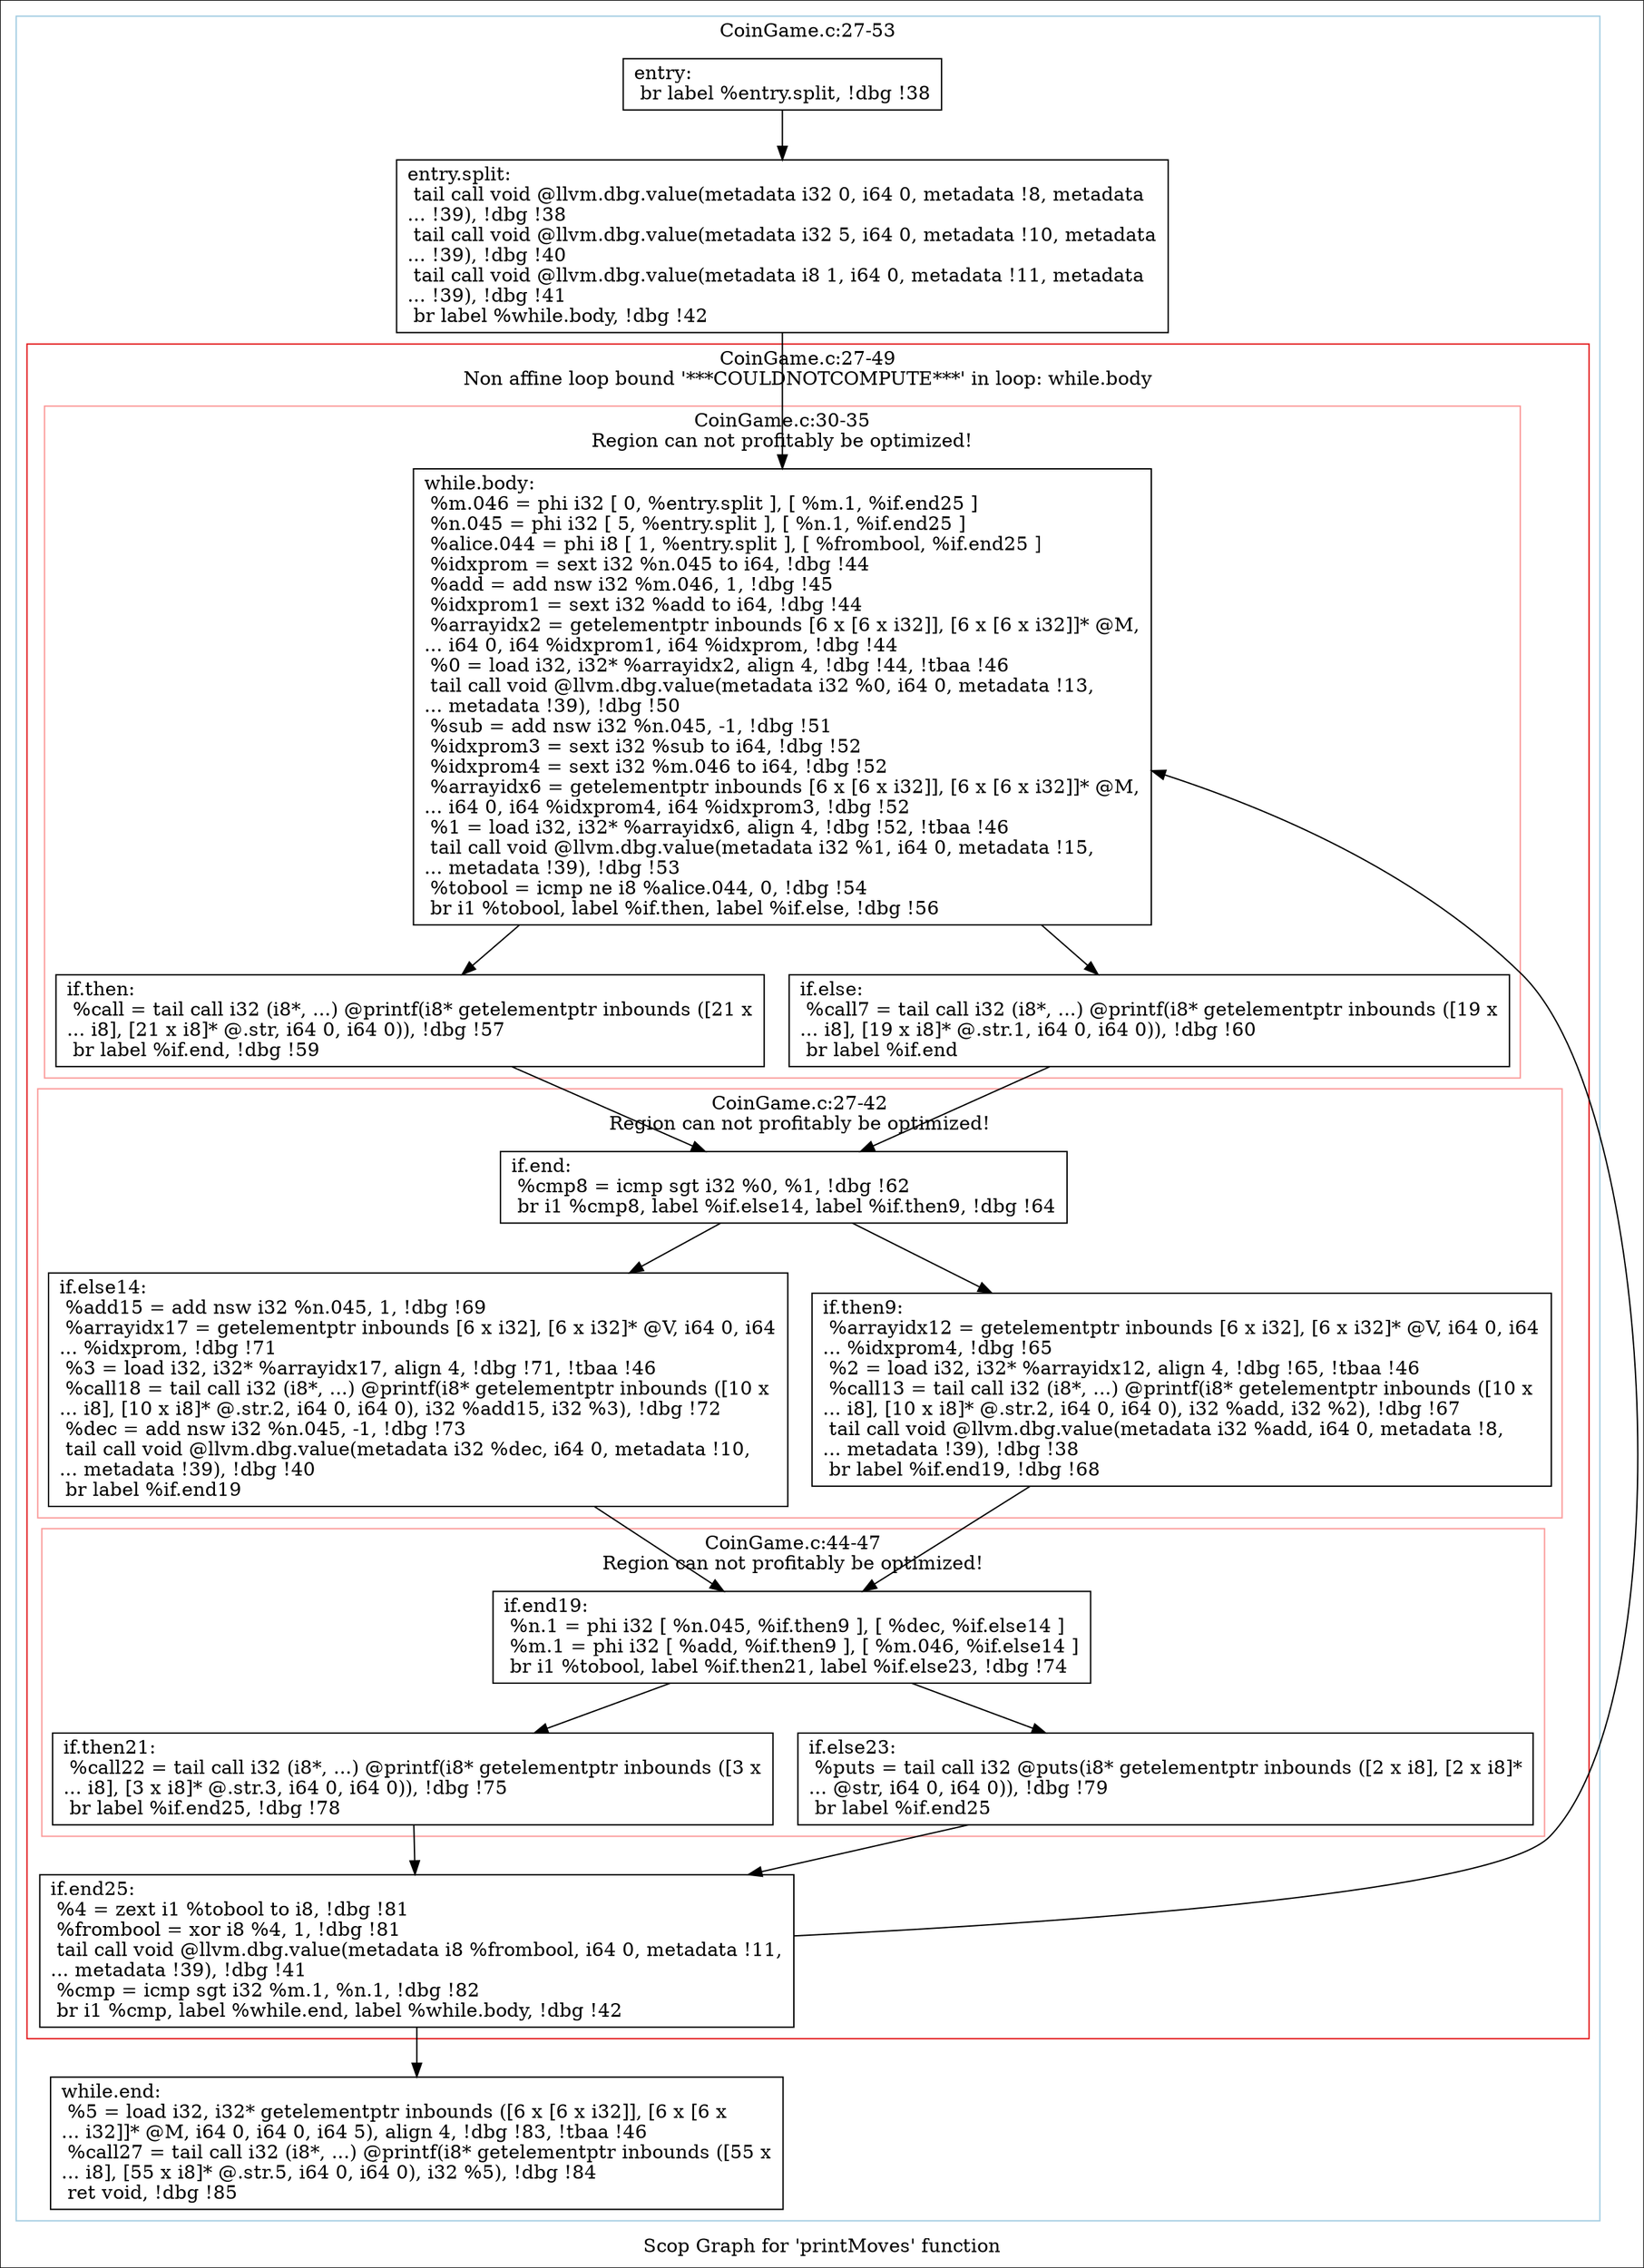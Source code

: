 digraph "Scop Graph for 'printMoves' function" {
	label="Scop Graph for 'printMoves' function";

	Node0xb013980 [shape=record,label="{entry:\l  br label %entry.split, !dbg !38\l}"];
	Node0xb013980 -> Node0xb014180;
	Node0xb014180 [shape=record,label="{entry.split:                                      \l  tail call void @llvm.dbg.value(metadata i32 0, i64 0, metadata !8, metadata\l... !39), !dbg !38\l  tail call void @llvm.dbg.value(metadata i32 5, i64 0, metadata !10, metadata\l... !39), !dbg !40\l  tail call void @llvm.dbg.value(metadata i8 1, i64 0, metadata !11, metadata\l... !39), !dbg !41\l  br label %while.body, !dbg !42\l}"];
	Node0xb014180 -> Node0xb023320;
	Node0xb023320 [shape=record,label="{while.body:                                       \l  %m.046 = phi i32 [ 0, %entry.split ], [ %m.1, %if.end25 ]\l  %n.045 = phi i32 [ 5, %entry.split ], [ %n.1, %if.end25 ]\l  %alice.044 = phi i8 [ 1, %entry.split ], [ %frombool, %if.end25 ]\l  %idxprom = sext i32 %n.045 to i64, !dbg !44\l  %add = add nsw i32 %m.046, 1, !dbg !45\l  %idxprom1 = sext i32 %add to i64, !dbg !44\l  %arrayidx2 = getelementptr inbounds [6 x [6 x i32]], [6 x [6 x i32]]* @M,\l... i64 0, i64 %idxprom1, i64 %idxprom, !dbg !44\l  %0 = load i32, i32* %arrayidx2, align 4, !dbg !44, !tbaa !46\l  tail call void @llvm.dbg.value(metadata i32 %0, i64 0, metadata !13,\l... metadata !39), !dbg !50\l  %sub = add nsw i32 %n.045, -1, !dbg !51\l  %idxprom3 = sext i32 %sub to i64, !dbg !52\l  %idxprom4 = sext i32 %m.046 to i64, !dbg !52\l  %arrayidx6 = getelementptr inbounds [6 x [6 x i32]], [6 x [6 x i32]]* @M,\l... i64 0, i64 %idxprom4, i64 %idxprom3, !dbg !52\l  %1 = load i32, i32* %arrayidx6, align 4, !dbg !52, !tbaa !46\l  tail call void @llvm.dbg.value(metadata i32 %1, i64 0, metadata !15,\l... metadata !39), !dbg !53\l  %tobool = icmp ne i8 %alice.044, 0, !dbg !54\l  br i1 %tobool, label %if.then, label %if.else, !dbg !56\l}"];
	Node0xb023320 -> Node0xb031490;
	Node0xb023320 -> Node0xb0306e0;
	Node0xb031490 [shape=record,label="{if.then:                                          \l  %call = tail call i32 (i8*, ...) @printf(i8* getelementptr inbounds ([21 x\l... i8], [21 x i8]* @.str, i64 0, i64 0)), !dbg !57\l  br label %if.end, !dbg !59\l}"];
	Node0xb031490 -> Node0xb0b59d0;
	Node0xb0b59d0 [shape=record,label="{if.end:                                           \l  %cmp8 = icmp sgt i32 %0, %1, !dbg !62\l  br i1 %cmp8, label %if.else14, label %if.then9, !dbg !64\l}"];
	Node0xb0b59d0 -> Node0xb022f40;
	Node0xb0b59d0 -> Node0xb0ca610;
	Node0xb022f40 [shape=record,label="{if.else14:                                        \l  %add15 = add nsw i32 %n.045, 1, !dbg !69\l  %arrayidx17 = getelementptr inbounds [6 x i32], [6 x i32]* @V, i64 0, i64\l... %idxprom, !dbg !71\l  %3 = load i32, i32* %arrayidx17, align 4, !dbg !71, !tbaa !46\l  %call18 = tail call i32 (i8*, ...) @printf(i8* getelementptr inbounds ([10 x\l... i8], [10 x i8]* @.str.2, i64 0, i64 0), i32 %add15, i32 %3), !dbg !72\l  %dec = add nsw i32 %n.045, -1, !dbg !73\l  tail call void @llvm.dbg.value(metadata i32 %dec, i64 0, metadata !10,\l... metadata !39), !dbg !40\l  br label %if.end19\l}"];
	Node0xb022f40 -> Node0xb012360;
	Node0xb012360 [shape=record,label="{if.end19:                                         \l  %n.1 = phi i32 [ %n.045, %if.then9 ], [ %dec, %if.else14 ]\l  %m.1 = phi i32 [ %add, %if.then9 ], [ %m.046, %if.else14 ]\l  br i1 %tobool, label %if.then21, label %if.else23, !dbg !74\l}"];
	Node0xb012360 -> Node0xb013350;
	Node0xb012360 -> Node0xb0b5dc0;
	Node0xb013350 [shape=record,label="{if.then21:                                        \l  %call22 = tail call i32 (i8*, ...) @printf(i8* getelementptr inbounds ([3 x\l... i8], [3 x i8]* @.str.3, i64 0, i64 0)), !dbg !75\l  br label %if.end25, !dbg !78\l}"];
	Node0xb013350 -> Node0xb027950;
	Node0xb027950 [shape=record,label="{if.end25:                                         \l  %4 = zext i1 %tobool to i8, !dbg !81\l  %frombool = xor i8 %4, 1, !dbg !81\l  tail call void @llvm.dbg.value(metadata i8 %frombool, i64 0, metadata !11,\l... metadata !39), !dbg !41\l  %cmp = icmp sgt i32 %m.1, %n.1, !dbg !82\l  br i1 %cmp, label %while.end, label %while.body, !dbg !42\l}"];
	Node0xb027950 -> Node0xb01f150;
	Node0xb027950 -> Node0xb023320[constraint=false];
	Node0xb01f150 [shape=record,label="{while.end:                                        \l  %5 = load i32, i32* getelementptr inbounds ([6 x [6 x i32]], [6 x [6 x\l... i32]]* @M, i64 0, i64 0, i64 5), align 4, !dbg !83, !tbaa !46\l  %call27 = tail call i32 (i8*, ...) @printf(i8* getelementptr inbounds ([55 x\l... i8], [55 x i8]* @.str.5, i64 0, i64 0), i32 %5), !dbg !84\l  ret void, !dbg !85\l}"];
	Node0xb0b5dc0 [shape=record,label="{if.else23:                                        \l  %puts = tail call i32 @puts(i8* getelementptr inbounds ([2 x i8], [2 x i8]*\l... @str, i64 0, i64 0)), !dbg !79\l  br label %if.end25\l}"];
	Node0xb0b5dc0 -> Node0xb027950;
	Node0xb0ca610 [shape=record,label="{if.then9:                                         \l  %arrayidx12 = getelementptr inbounds [6 x i32], [6 x i32]* @V, i64 0, i64\l... %idxprom4, !dbg !65\l  %2 = load i32, i32* %arrayidx12, align 4, !dbg !65, !tbaa !46\l  %call13 = tail call i32 (i8*, ...) @printf(i8* getelementptr inbounds ([10 x\l... i8], [10 x i8]* @.str.2, i64 0, i64 0), i32 %add, i32 %2), !dbg !67\l  tail call void @llvm.dbg.value(metadata i32 %add, i64 0, metadata !8,\l... metadata !39), !dbg !38\l  br label %if.end19, !dbg !68\l}"];
	Node0xb0ca610 -> Node0xb012360;
	Node0xb0306e0 [shape=record,label="{if.else:                                          \l  %call7 = tail call i32 (i8*, ...) @printf(i8* getelementptr inbounds ([19 x\l... i8], [19 x i8]* @.str.1, i64 0, i64 0)), !dbg !60\l  br label %if.end\l}"];
	Node0xb0306e0 -> Node0xb0b59d0;
	colorscheme = "paired12"
        subgraph cluster_0xaf9b1b0 {
          label = "CoinGame.c:27-53
";
          style = solid;
          color = 1
          subgraph cluster_0xb0261b0 {
            label = "CoinGame.c:27-49
Non affine loop bound '***COULDNOTCOMPUTE***' in loop: while.body";
            style = solid;
            color = 6
            subgraph cluster_0xb021710 {
              label = "CoinGame.c:30-35
Region can not profitably be optimized!";
              style = solid;
              color = 5
              Node0xb023320;
              Node0xb031490;
              Node0xb0306e0;
            }
            subgraph cluster_0xb028a30 {
              label = "CoinGame.c:27-42
Region can not profitably be optimized!";
              style = solid;
              color = 5
              Node0xb0b59d0;
              Node0xb022f40;
              Node0xb0ca610;
            }
            subgraph cluster_0xb030cf0 {
              label = "CoinGame.c:44-47
Region can not profitably be optimized!";
              style = solid;
              color = 5
              Node0xb012360;
              Node0xb013350;
              Node0xb0b5dc0;
            }
            Node0xb027950;
          }
          Node0xb013980;
          Node0xb014180;
          Node0xb01f150;
        }
}
